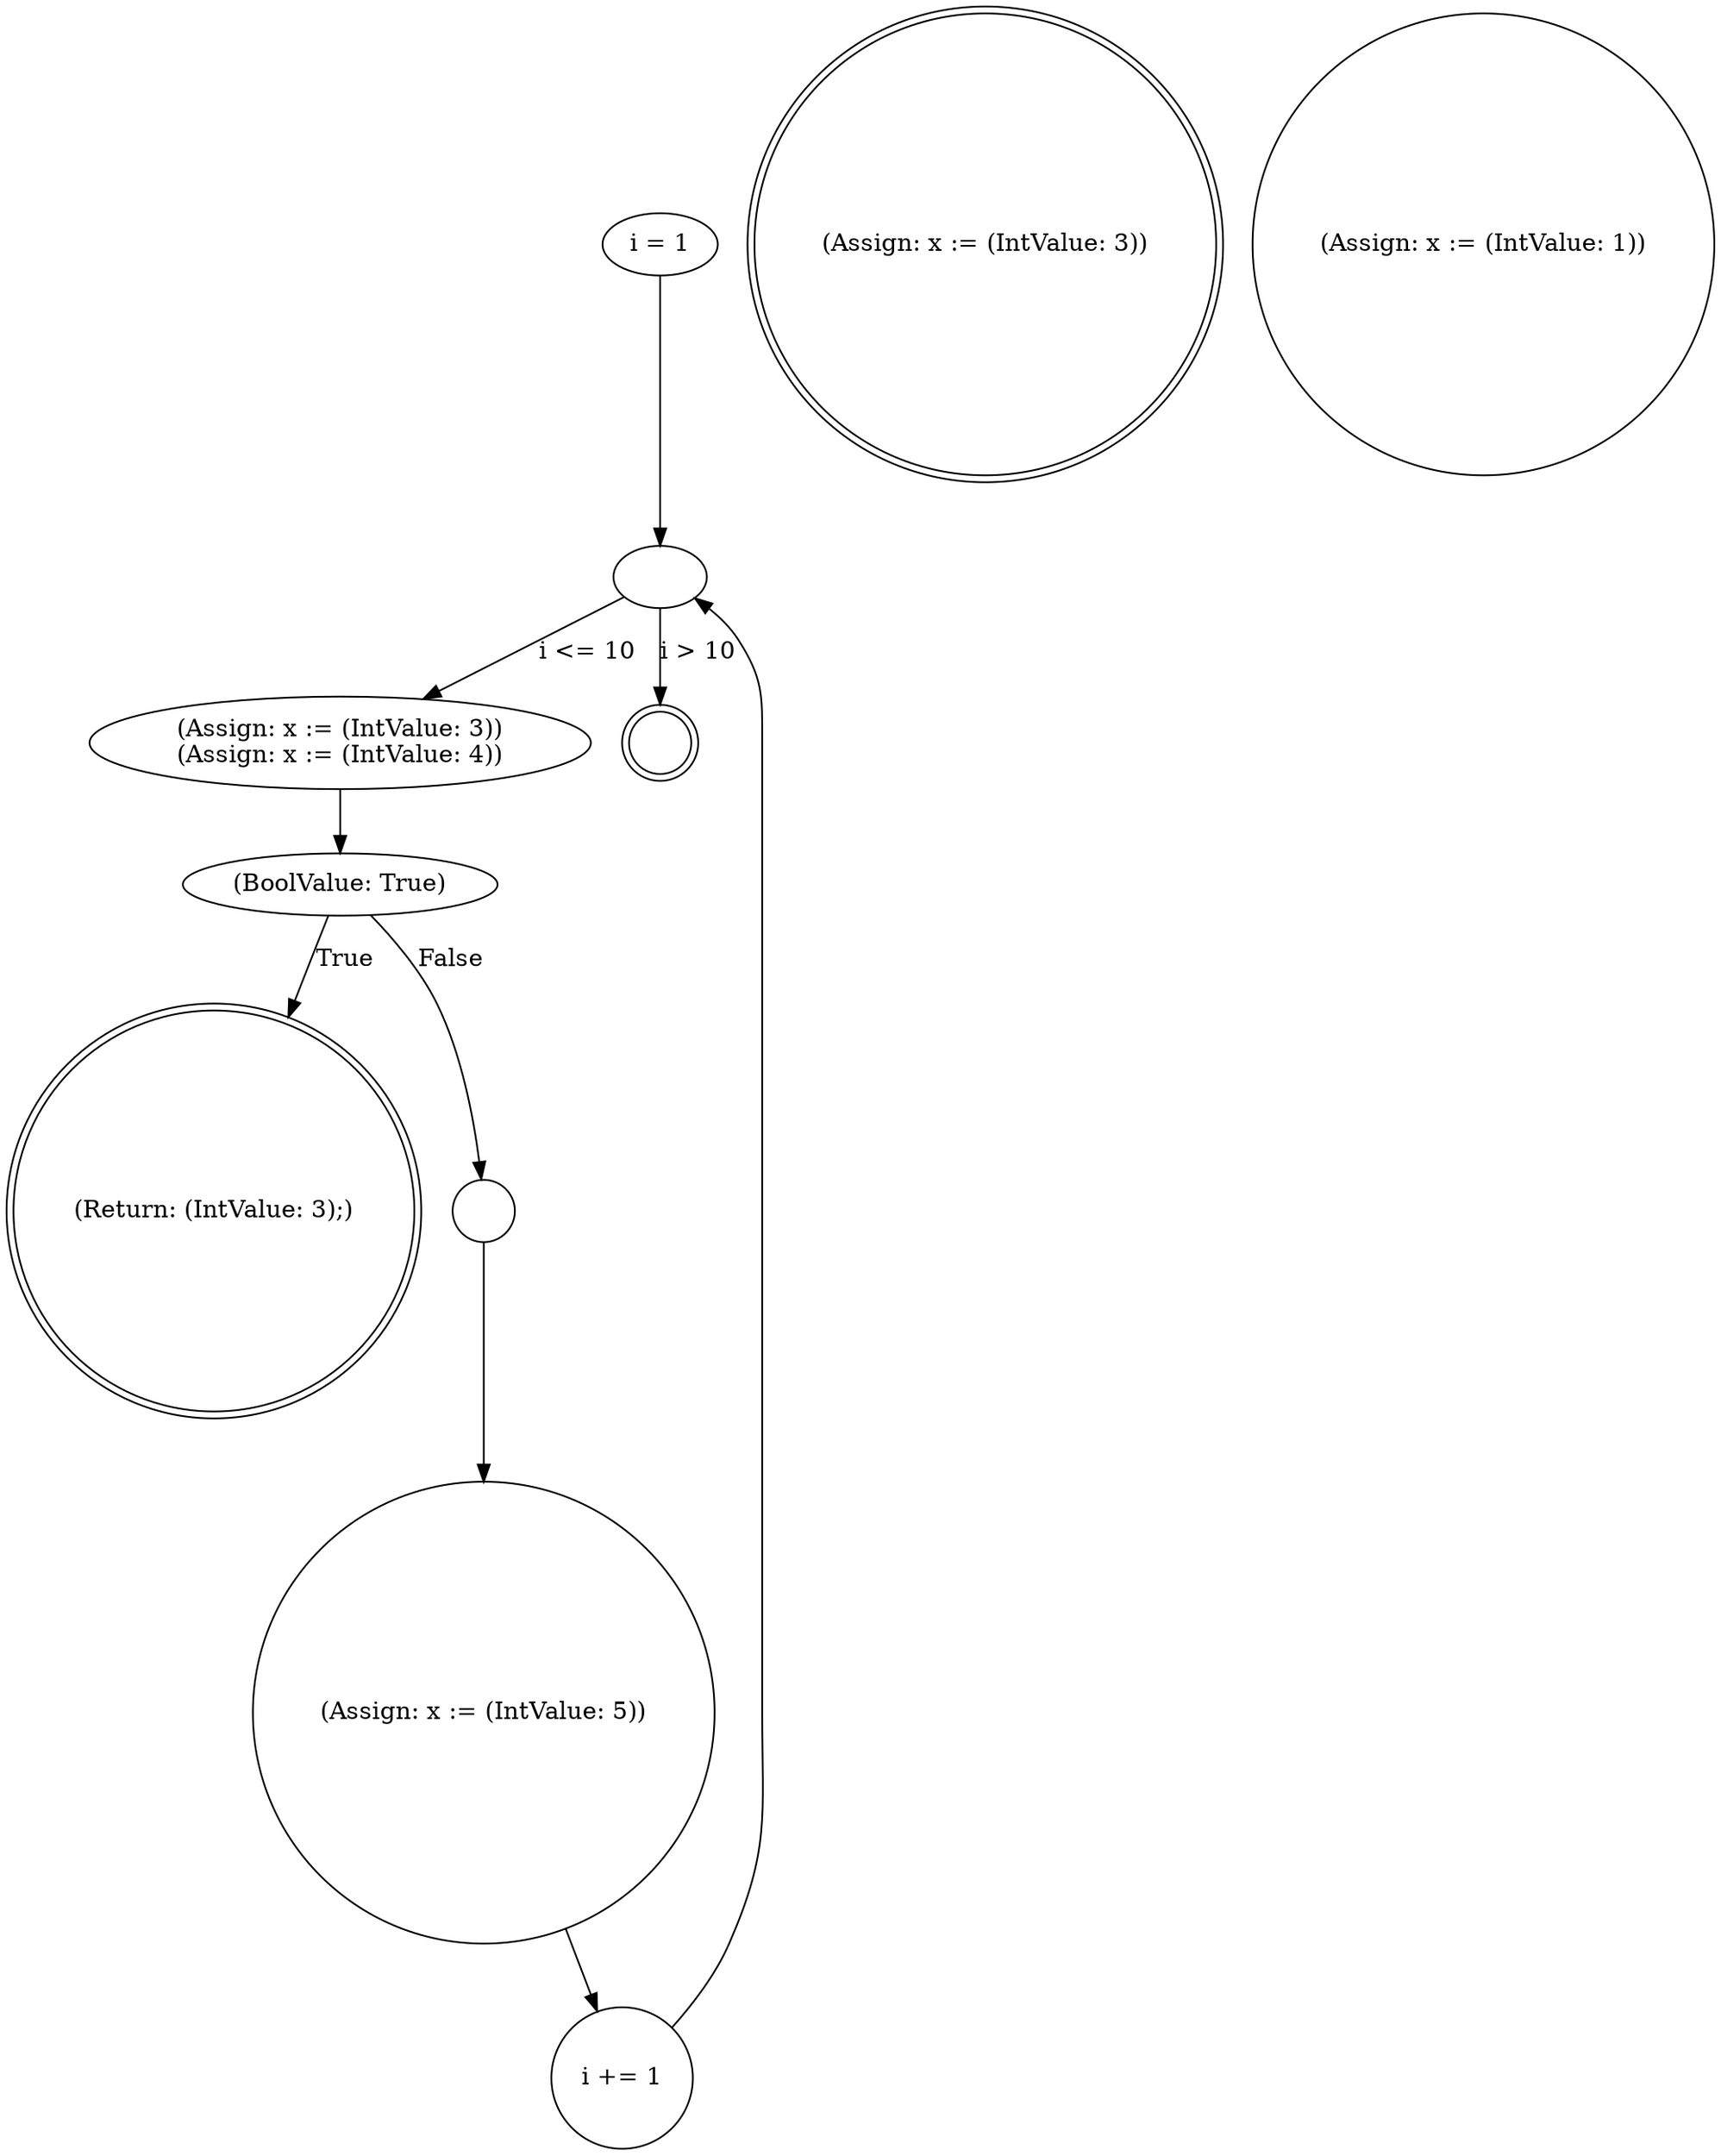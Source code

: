 // Control Flow Graph
digraph {
	1 [label="i = 1"]
	2 [label=""]
	3 [label="(Assign: x := (IntValue: 3))
(Assign: x := (IntValue: 4))"]
	4 [label="(BoolValue: True)"]
	node [shape=doublecircle]
	5 [label="(Return: (IntValue: 3);)"]
	node [shape=circle]
	6 [label=""]
	7 [label="(Assign: x := (IntValue: 5))"]
	8 [label="i += 1"]
	node [shape=doublecircle]
	9 [label=""]
	node [shape=circle]
	node [shape=doublecircle]
	10 [label="(Assign: x := (IntValue: 3))"]
	node [shape=circle]
	11 [label="(Assign: x := (IntValue: 1))"]
	1 -> 2 [label=""]
	2 -> 3 [label="i <= 10"]
	3 -> 4 [label=""]
	4 -> 5 [label=True]
	4 -> 6 [label=False]
	6 -> 7 [label=""]
	7 -> 8 [label=""]
	8 -> 2 [label=""]
	2 -> 9 [label="i > 10"]
}
